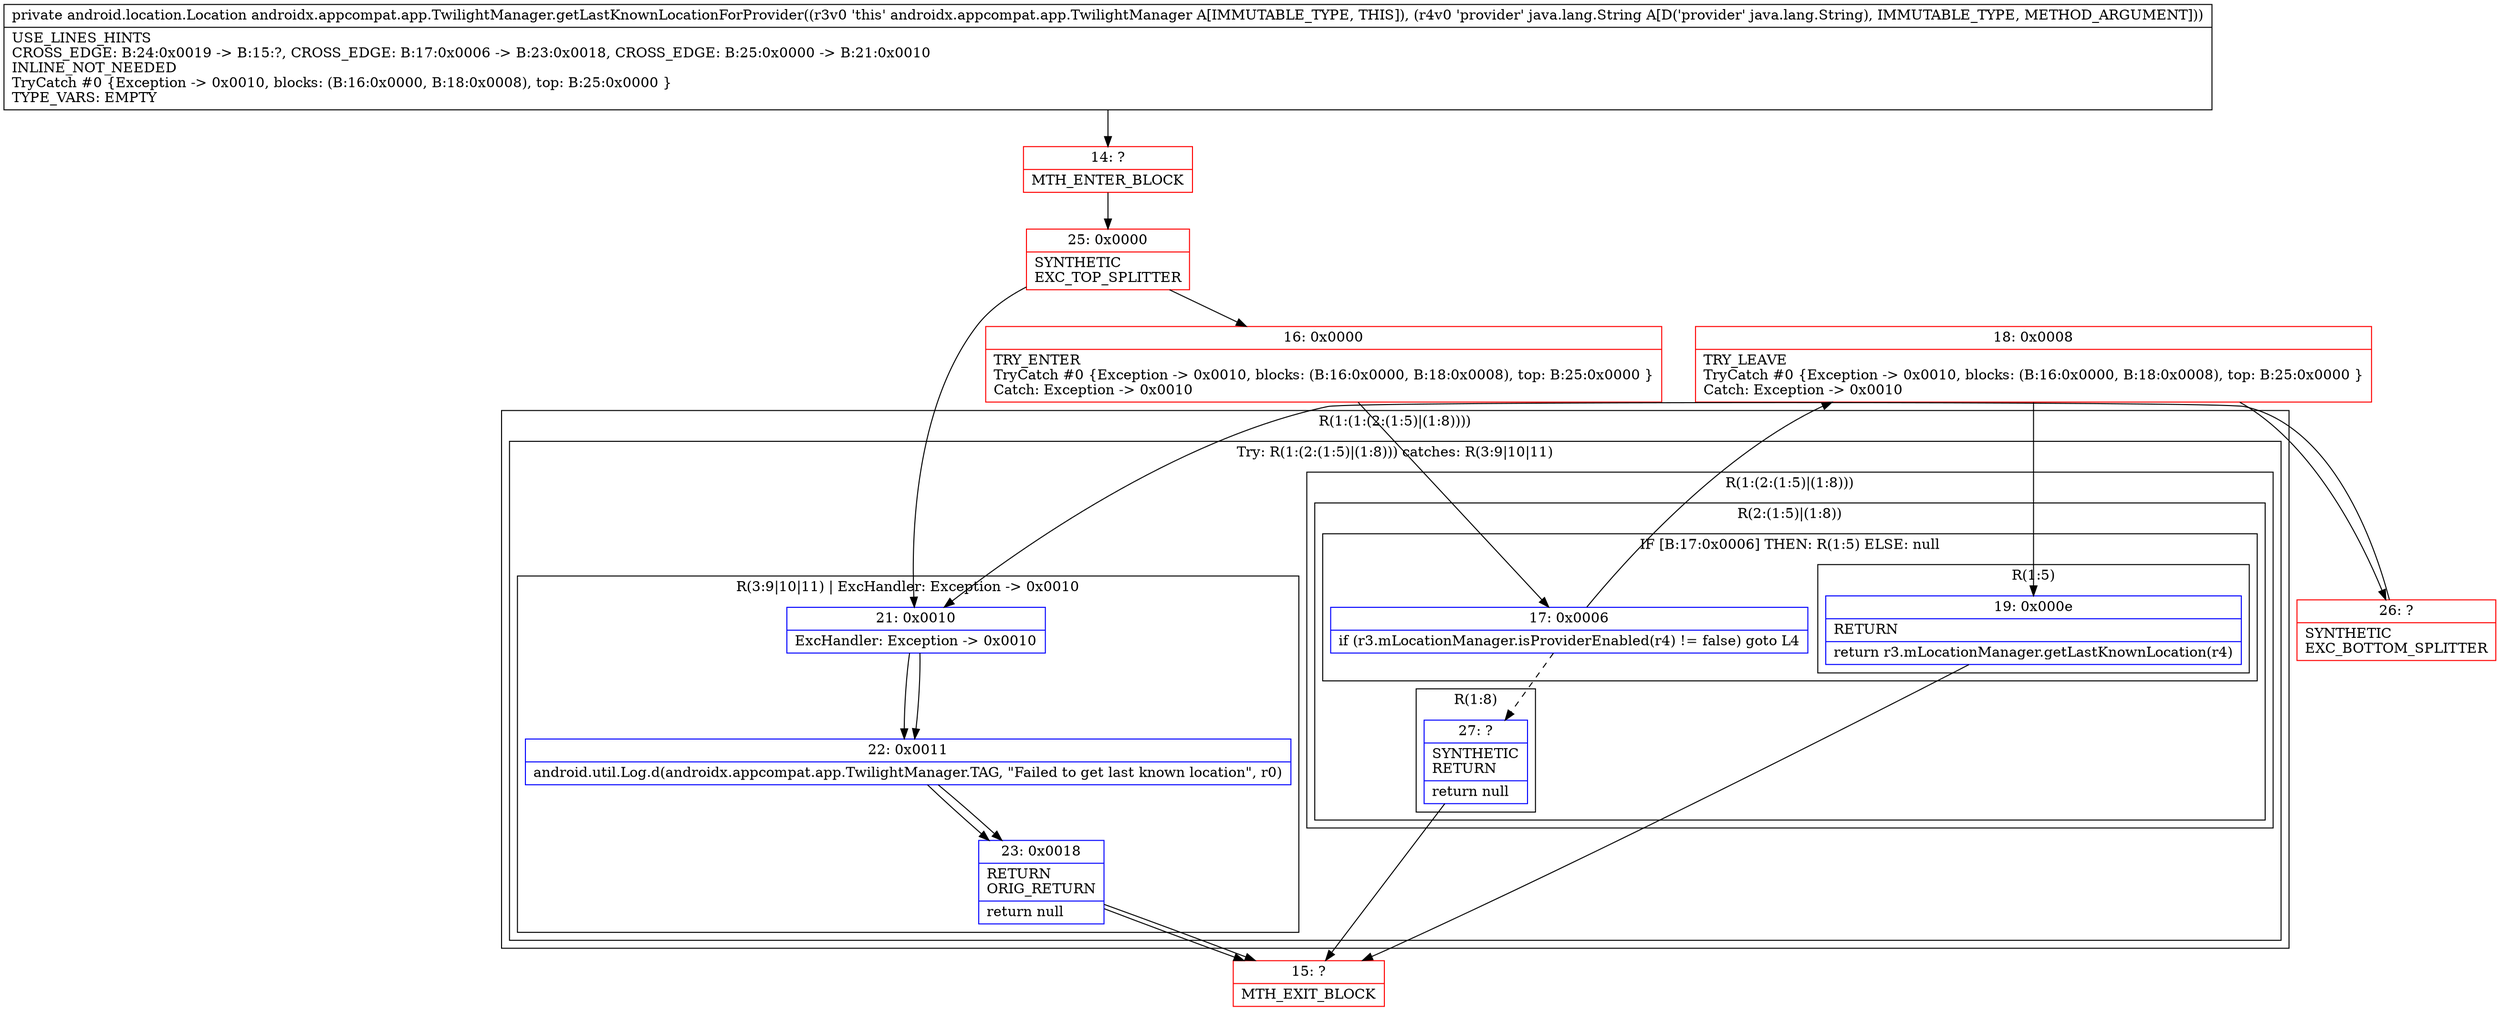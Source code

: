 digraph "CFG forandroidx.appcompat.app.TwilightManager.getLastKnownLocationForProvider(Ljava\/lang\/String;)Landroid\/location\/Location;" {
subgraph cluster_Region_651246871 {
label = "R(1:(1:(2:(1:5)|(1:8))))";
node [shape=record,color=blue];
subgraph cluster_TryCatchRegion_712680860 {
label = "Try: R(1:(2:(1:5)|(1:8))) catches: R(3:9|10|11)";
node [shape=record,color=blue];
subgraph cluster_Region_735782942 {
label = "R(1:(2:(1:5)|(1:8)))";
node [shape=record,color=blue];
subgraph cluster_Region_599056840 {
label = "R(2:(1:5)|(1:8))";
node [shape=record,color=blue];
subgraph cluster_IfRegion_211962156 {
label = "IF [B:17:0x0006] THEN: R(1:5) ELSE: null";
node [shape=record,color=blue];
Node_17 [shape=record,label="{17\:\ 0x0006|if (r3.mLocationManager.isProviderEnabled(r4) != false) goto L4\l}"];
subgraph cluster_Region_1930120033 {
label = "R(1:5)";
node [shape=record,color=blue];
Node_19 [shape=record,label="{19\:\ 0x000e|RETURN\l|return r3.mLocationManager.getLastKnownLocation(r4)\l}"];
}
}
subgraph cluster_Region_23201478 {
label = "R(1:8)";
node [shape=record,color=blue];
Node_27 [shape=record,label="{27\:\ ?|SYNTHETIC\lRETURN\l|return null\l}"];
}
}
}
subgraph cluster_Region_98307459 {
label = "R(3:9|10|11) | ExcHandler: Exception \-\> 0x0010\l";
node [shape=record,color=blue];
Node_21 [shape=record,label="{21\:\ 0x0010|ExcHandler: Exception \-\> 0x0010\l}"];
Node_22 [shape=record,label="{22\:\ 0x0011|android.util.Log.d(androidx.appcompat.app.TwilightManager.TAG, \"Failed to get last known location\", r0)\l}"];
Node_23 [shape=record,label="{23\:\ 0x0018|RETURN\lORIG_RETURN\l|return null\l}"];
}
}
}
subgraph cluster_Region_98307459 {
label = "R(3:9|10|11) | ExcHandler: Exception \-\> 0x0010\l";
node [shape=record,color=blue];
Node_21 [shape=record,label="{21\:\ 0x0010|ExcHandler: Exception \-\> 0x0010\l}"];
Node_22 [shape=record,label="{22\:\ 0x0011|android.util.Log.d(androidx.appcompat.app.TwilightManager.TAG, \"Failed to get last known location\", r0)\l}"];
Node_23 [shape=record,label="{23\:\ 0x0018|RETURN\lORIG_RETURN\l|return null\l}"];
}
Node_14 [shape=record,color=red,label="{14\:\ ?|MTH_ENTER_BLOCK\l}"];
Node_25 [shape=record,color=red,label="{25\:\ 0x0000|SYNTHETIC\lEXC_TOP_SPLITTER\l}"];
Node_16 [shape=record,color=red,label="{16\:\ 0x0000|TRY_ENTER\lTryCatch #0 \{Exception \-\> 0x0010, blocks: (B:16:0x0000, B:18:0x0008), top: B:25:0x0000 \}\lCatch: Exception \-\> 0x0010\l}"];
Node_18 [shape=record,color=red,label="{18\:\ 0x0008|TRY_LEAVE\lTryCatch #0 \{Exception \-\> 0x0010, blocks: (B:16:0x0000, B:18:0x0008), top: B:25:0x0000 \}\lCatch: Exception \-\> 0x0010\l}"];
Node_15 [shape=record,color=red,label="{15\:\ ?|MTH_EXIT_BLOCK\l}"];
Node_26 [shape=record,color=red,label="{26\:\ ?|SYNTHETIC\lEXC_BOTTOM_SPLITTER\l}"];
MethodNode[shape=record,label="{private android.location.Location androidx.appcompat.app.TwilightManager.getLastKnownLocationForProvider((r3v0 'this' androidx.appcompat.app.TwilightManager A[IMMUTABLE_TYPE, THIS]), (r4v0 'provider' java.lang.String A[D('provider' java.lang.String), IMMUTABLE_TYPE, METHOD_ARGUMENT]))  | USE_LINES_HINTS\lCROSS_EDGE: B:24:0x0019 \-\> B:15:?, CROSS_EDGE: B:17:0x0006 \-\> B:23:0x0018, CROSS_EDGE: B:25:0x0000 \-\> B:21:0x0010\lINLINE_NOT_NEEDED\lTryCatch #0 \{Exception \-\> 0x0010, blocks: (B:16:0x0000, B:18:0x0008), top: B:25:0x0000 \}\lTYPE_VARS: EMPTY\l}"];
MethodNode -> Node_14;Node_17 -> Node_18;
Node_17 -> Node_27[style=dashed];
Node_19 -> Node_15;
Node_27 -> Node_15;
Node_21 -> Node_22;
Node_22 -> Node_23;
Node_23 -> Node_15;
Node_21 -> Node_22;
Node_22 -> Node_23;
Node_23 -> Node_15;
Node_14 -> Node_25;
Node_25 -> Node_16;
Node_25 -> Node_21;
Node_16 -> Node_17;
Node_18 -> Node_19;
Node_18 -> Node_26;
Node_26 -> Node_21;
}

